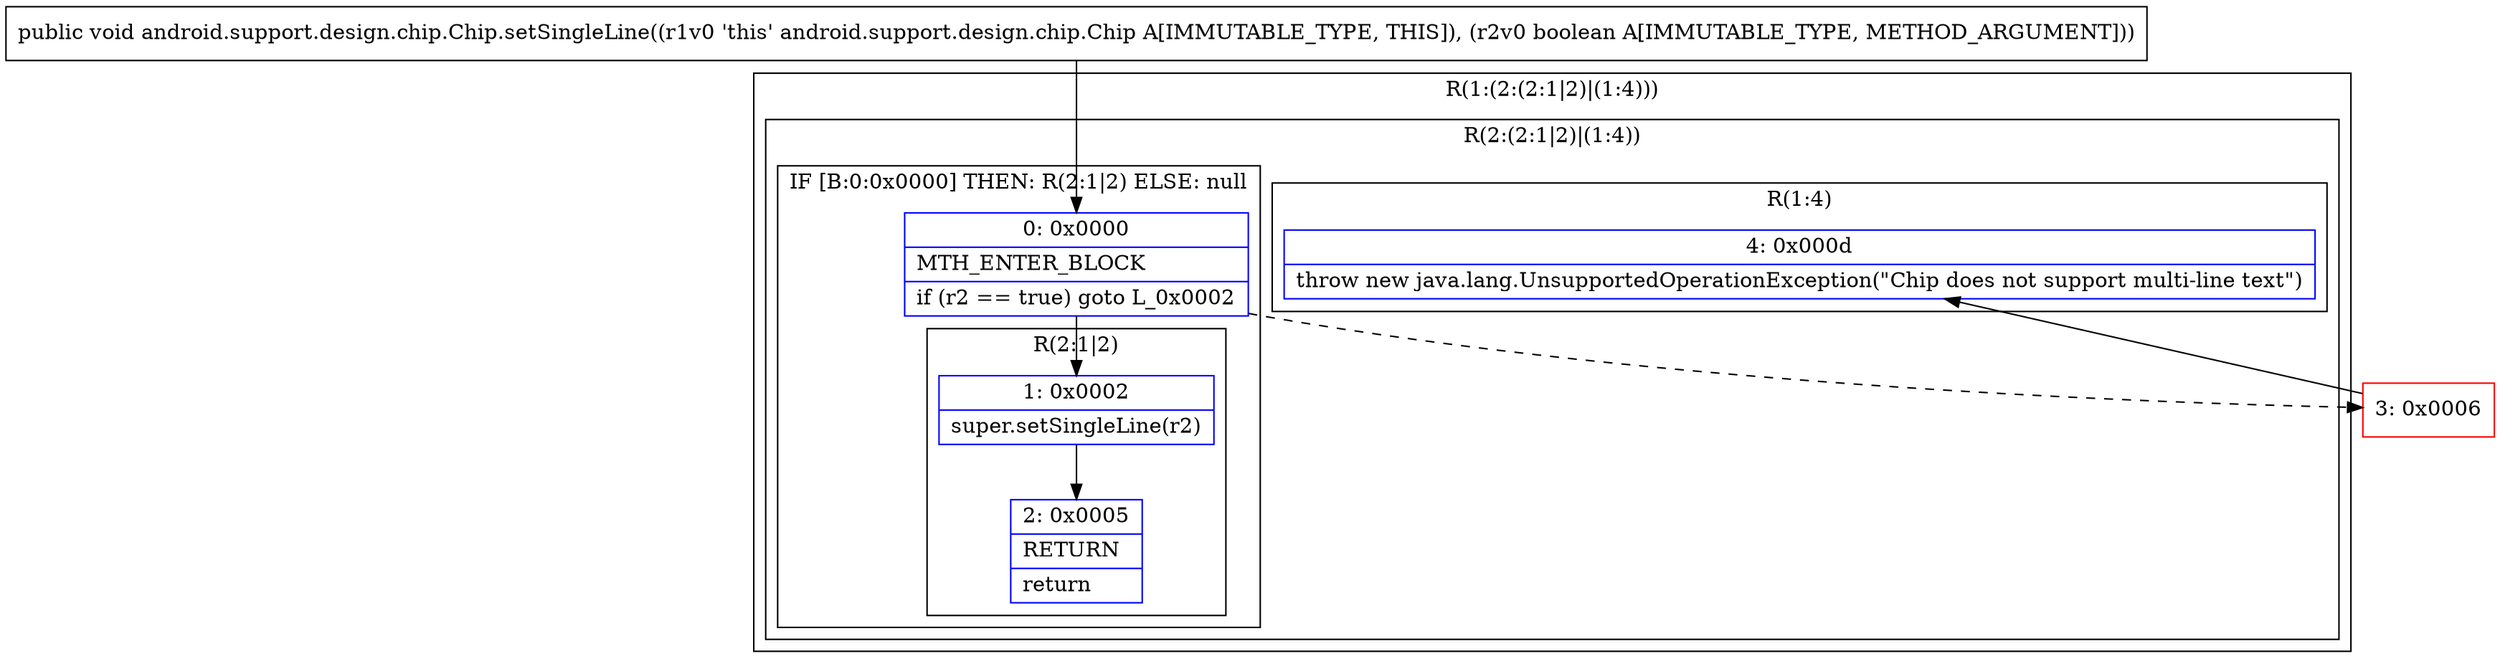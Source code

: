 digraph "CFG forandroid.support.design.chip.Chip.setSingleLine(Z)V" {
subgraph cluster_Region_2121616709 {
label = "R(1:(2:(2:1|2)|(1:4)))";
node [shape=record,color=blue];
subgraph cluster_Region_1067320002 {
label = "R(2:(2:1|2)|(1:4))";
node [shape=record,color=blue];
subgraph cluster_IfRegion_181374420 {
label = "IF [B:0:0x0000] THEN: R(2:1|2) ELSE: null";
node [shape=record,color=blue];
Node_0 [shape=record,label="{0\:\ 0x0000|MTH_ENTER_BLOCK\l|if (r2 == true) goto L_0x0002\l}"];
subgraph cluster_Region_1311878704 {
label = "R(2:1|2)";
node [shape=record,color=blue];
Node_1 [shape=record,label="{1\:\ 0x0002|super.setSingleLine(r2)\l}"];
Node_2 [shape=record,label="{2\:\ 0x0005|RETURN\l|return\l}"];
}
}
subgraph cluster_Region_452644310 {
label = "R(1:4)";
node [shape=record,color=blue];
Node_4 [shape=record,label="{4\:\ 0x000d|throw new java.lang.UnsupportedOperationException(\"Chip does not support multi\-line text\")\l}"];
}
}
}
Node_3 [shape=record,color=red,label="{3\:\ 0x0006}"];
MethodNode[shape=record,label="{public void android.support.design.chip.Chip.setSingleLine((r1v0 'this' android.support.design.chip.Chip A[IMMUTABLE_TYPE, THIS]), (r2v0 boolean A[IMMUTABLE_TYPE, METHOD_ARGUMENT])) }"];
MethodNode -> Node_0;
Node_0 -> Node_1;
Node_0 -> Node_3[style=dashed];
Node_1 -> Node_2;
Node_3 -> Node_4;
}

